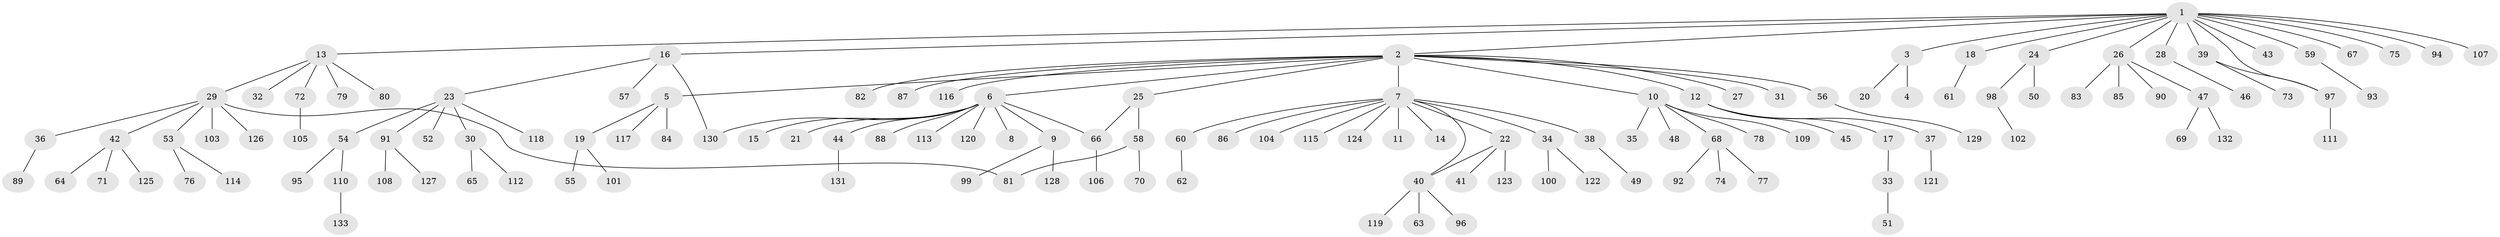 // Generated by graph-tools (version 1.1) at 2025/26/03/09/25 03:26:08]
// undirected, 133 vertices, 137 edges
graph export_dot {
graph [start="1"]
  node [color=gray90,style=filled];
  1;
  2;
  3;
  4;
  5;
  6;
  7;
  8;
  9;
  10;
  11;
  12;
  13;
  14;
  15;
  16;
  17;
  18;
  19;
  20;
  21;
  22;
  23;
  24;
  25;
  26;
  27;
  28;
  29;
  30;
  31;
  32;
  33;
  34;
  35;
  36;
  37;
  38;
  39;
  40;
  41;
  42;
  43;
  44;
  45;
  46;
  47;
  48;
  49;
  50;
  51;
  52;
  53;
  54;
  55;
  56;
  57;
  58;
  59;
  60;
  61;
  62;
  63;
  64;
  65;
  66;
  67;
  68;
  69;
  70;
  71;
  72;
  73;
  74;
  75;
  76;
  77;
  78;
  79;
  80;
  81;
  82;
  83;
  84;
  85;
  86;
  87;
  88;
  89;
  90;
  91;
  92;
  93;
  94;
  95;
  96;
  97;
  98;
  99;
  100;
  101;
  102;
  103;
  104;
  105;
  106;
  107;
  108;
  109;
  110;
  111;
  112;
  113;
  114;
  115;
  116;
  117;
  118;
  119;
  120;
  121;
  122;
  123;
  124;
  125;
  126;
  127;
  128;
  129;
  130;
  131;
  132;
  133;
  1 -- 2;
  1 -- 3;
  1 -- 13;
  1 -- 16;
  1 -- 18;
  1 -- 24;
  1 -- 26;
  1 -- 28;
  1 -- 39;
  1 -- 43;
  1 -- 59;
  1 -- 67;
  1 -- 75;
  1 -- 94;
  1 -- 97;
  1 -- 107;
  2 -- 5;
  2 -- 6;
  2 -- 7;
  2 -- 10;
  2 -- 12;
  2 -- 25;
  2 -- 27;
  2 -- 31;
  2 -- 56;
  2 -- 82;
  2 -- 87;
  2 -- 116;
  3 -- 4;
  3 -- 20;
  5 -- 19;
  5 -- 84;
  5 -- 117;
  6 -- 8;
  6 -- 9;
  6 -- 15;
  6 -- 21;
  6 -- 44;
  6 -- 66;
  6 -- 88;
  6 -- 113;
  6 -- 120;
  6 -- 130;
  7 -- 11;
  7 -- 14;
  7 -- 22;
  7 -- 34;
  7 -- 38;
  7 -- 40;
  7 -- 60;
  7 -- 86;
  7 -- 104;
  7 -- 115;
  7 -- 124;
  9 -- 99;
  9 -- 128;
  10 -- 35;
  10 -- 48;
  10 -- 68;
  10 -- 78;
  10 -- 109;
  12 -- 17;
  12 -- 37;
  12 -- 45;
  13 -- 29;
  13 -- 32;
  13 -- 72;
  13 -- 79;
  13 -- 80;
  16 -- 23;
  16 -- 57;
  16 -- 130;
  17 -- 33;
  18 -- 61;
  19 -- 55;
  19 -- 101;
  22 -- 40;
  22 -- 41;
  22 -- 123;
  23 -- 30;
  23 -- 52;
  23 -- 54;
  23 -- 91;
  23 -- 118;
  24 -- 50;
  24 -- 98;
  25 -- 58;
  25 -- 66;
  26 -- 47;
  26 -- 83;
  26 -- 85;
  26 -- 90;
  28 -- 46;
  29 -- 36;
  29 -- 42;
  29 -- 53;
  29 -- 81;
  29 -- 103;
  29 -- 126;
  30 -- 65;
  30 -- 112;
  33 -- 51;
  34 -- 100;
  34 -- 122;
  36 -- 89;
  37 -- 121;
  38 -- 49;
  39 -- 73;
  39 -- 97;
  40 -- 63;
  40 -- 96;
  40 -- 119;
  42 -- 64;
  42 -- 71;
  42 -- 125;
  44 -- 131;
  47 -- 69;
  47 -- 132;
  53 -- 76;
  53 -- 114;
  54 -- 95;
  54 -- 110;
  56 -- 129;
  58 -- 70;
  58 -- 81;
  59 -- 93;
  60 -- 62;
  66 -- 106;
  68 -- 74;
  68 -- 77;
  68 -- 92;
  72 -- 105;
  91 -- 108;
  91 -- 127;
  97 -- 111;
  98 -- 102;
  110 -- 133;
}
